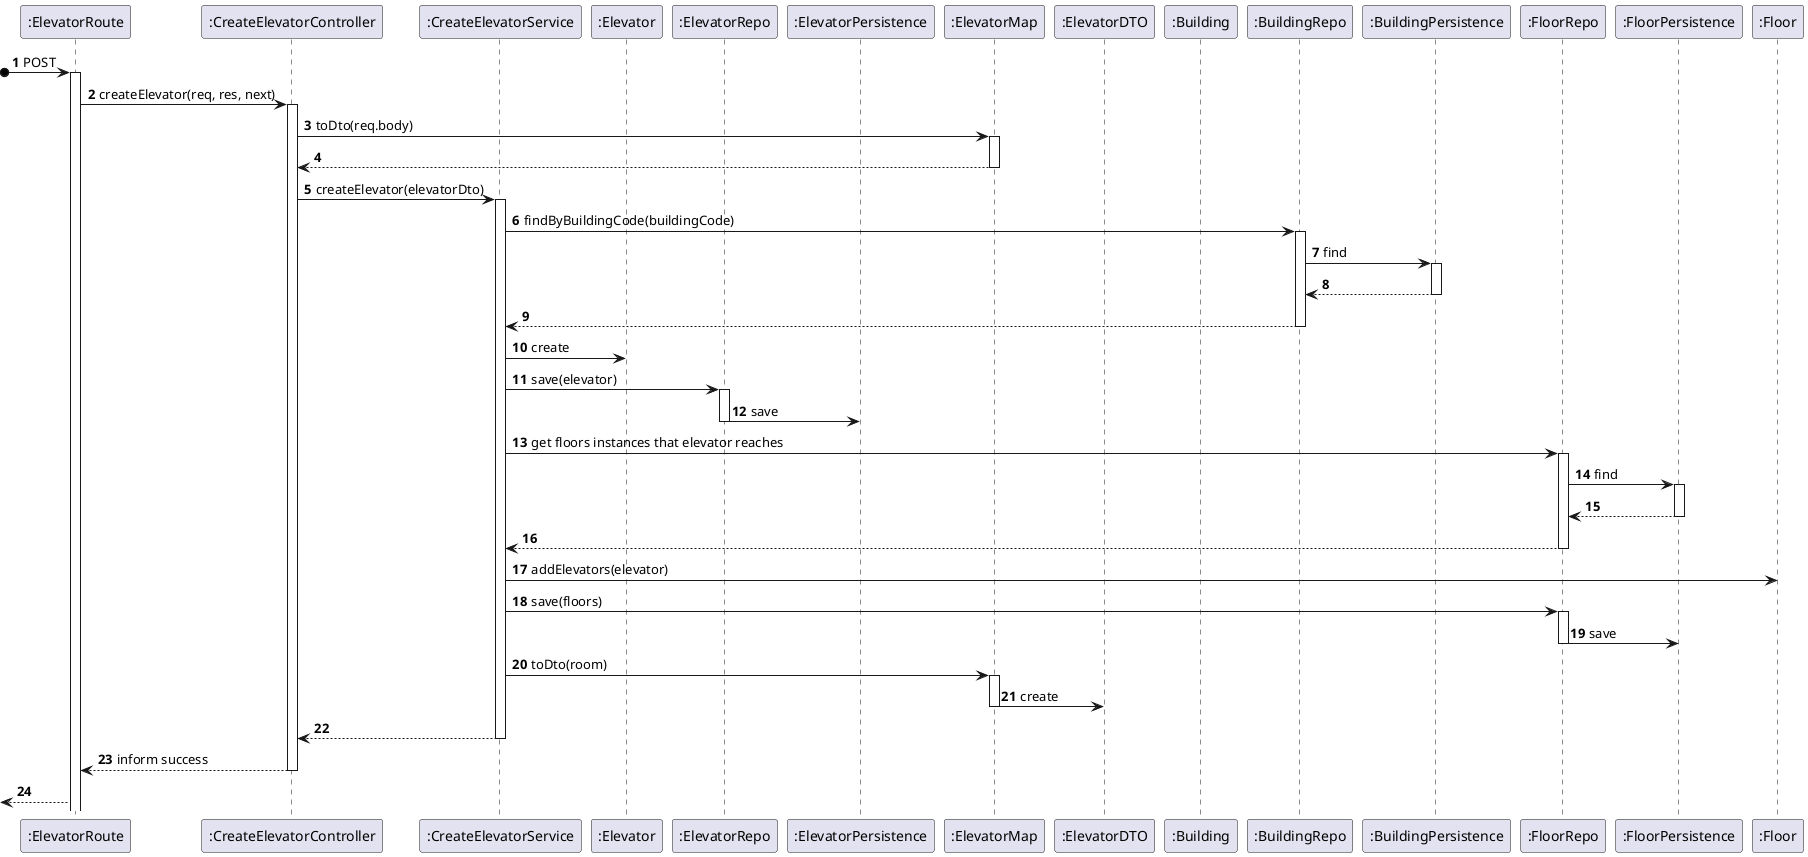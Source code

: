 @startuml

autonumber

participant ":ElevatorRoute" as Route
participant ":CreateElevatorController" as Controller
participant ":CreateElevatorService" as Service
participant ":Elevator" as Elevator
participant ":ElevatorRepo" as Repo
participant ":ElevatorPersistence" as Schema
participant ":ElevatorMap" as Map
participant ":ElevatorDTO" as DTO
participant ":Building" as Building
participant ":BuildingRepo" as BuildingRepo
participant ":BuildingPersistence" as BuildingPersistence
participant ":FloorRepo" as FloorRepo
participant ":FloorPersistence" as FloorPersistence
participant ":Floor" as Floor


?o->Route: POST
activate Route

Route -> Controller: createElevator(req, res, next)
activate Controller

Controller -> Map: toDto(req.body)
activate Map

Controller <-- Map
deactivate Map


Controller -> Service: createElevator(elevatorDto)
activate Service

Service -> BuildingRepo: findByBuildingCode(buildingCode)
activate BuildingRepo
BuildingRepo -> BuildingPersistence: find
activate BuildingPersistence
BuildingRepo <-- BuildingPersistence
deactivate BuildingPersistence
Service <-- BuildingRepo
deactivate BuildingRepo


Service -> Elevator: create

Service -> Repo: save(elevator)
activate Repo

Repo -> Schema: save
deactivate Repo

Service -> FloorRepo: get floors instances that elevator reaches
activate FloorRepo
FloorRepo -> FloorPersistence: find
activate FloorPersistence
FloorRepo <-- FloorPersistence:
deactivate FloorPersistence
Service <-- FloorRepo
deactivate FloorRepo

Service -> Floor: addElevators(elevator)
Service -> FloorRepo: save(floors)
activate FloorRepo
FloorRepo -> FloorPersistence: save
deactivate FloorRepo

Service -> Map:toDto(room)
activate Map
Map -> DTO: create
deactivate Map

Service --> Controller:
deactivate Service


Controller --> Route: inform success
deactivate Controller

<--Route:



@enduml
